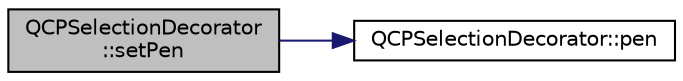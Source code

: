 digraph "QCPSelectionDecorator::setPen"
{
 // LATEX_PDF_SIZE
  edge [fontname="Helvetica",fontsize="10",labelfontname="Helvetica",labelfontsize="10"];
  node [fontname="Helvetica",fontsize="10",shape=record];
  rankdir="LR";
  Node1 [label="QCPSelectionDecorator\l::setPen",height=0.2,width=0.4,color="black", fillcolor="grey75", style="filled", fontcolor="black",tooltip=" "];
  Node1 -> Node2 [color="midnightblue",fontsize="10",style="solid",fontname="Helvetica"];
  Node2 [label="QCPSelectionDecorator::pen",height=0.2,width=0.4,color="black", fillcolor="white", style="filled",URL="$classQCPSelectionDecorator.html#a9307a60c9759223367909aed2d05ad91",tooltip=" "];
}
